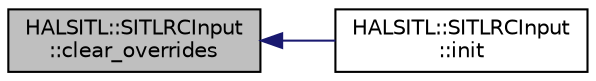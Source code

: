digraph "HALSITL::SITLRCInput::clear_overrides"
{
 // INTERACTIVE_SVG=YES
  edge [fontname="Helvetica",fontsize="10",labelfontname="Helvetica",labelfontsize="10"];
  node [fontname="Helvetica",fontsize="10",shape=record];
  rankdir="LR";
  Node1 [label="HALSITL::SITLRCInput\l::clear_overrides",height=0.2,width=0.4,color="black", fillcolor="grey75", style="filled", fontcolor="black"];
  Node1 -> Node2 [dir="back",color="midnightblue",fontsize="10",style="solid",fontname="Helvetica"];
  Node2 [label="HALSITL::SITLRCInput\l::init",height=0.2,width=0.4,color="black", fillcolor="white", style="filled",URL="$classHALSITL_1_1SITLRCInput.html#a4b57bd98a2afc576db630c309c0b474f"];
}
